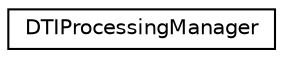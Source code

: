 digraph "Graphical Class Hierarchy"
{
 // LATEX_PDF_SIZE
  edge [fontname="Helvetica",fontsize="10",labelfontname="Helvetica",labelfontsize="10"];
  node [fontname="Helvetica",fontsize="10",shape=record];
  rankdir="LR";
  Node0 [label="DTIProcessingManager",height=0.2,width=0.4,color="black", fillcolor="white", style="filled",URL="$classcbica_1_1DTIProcessingManager.html",tooltip="A small description of the class."];
}
